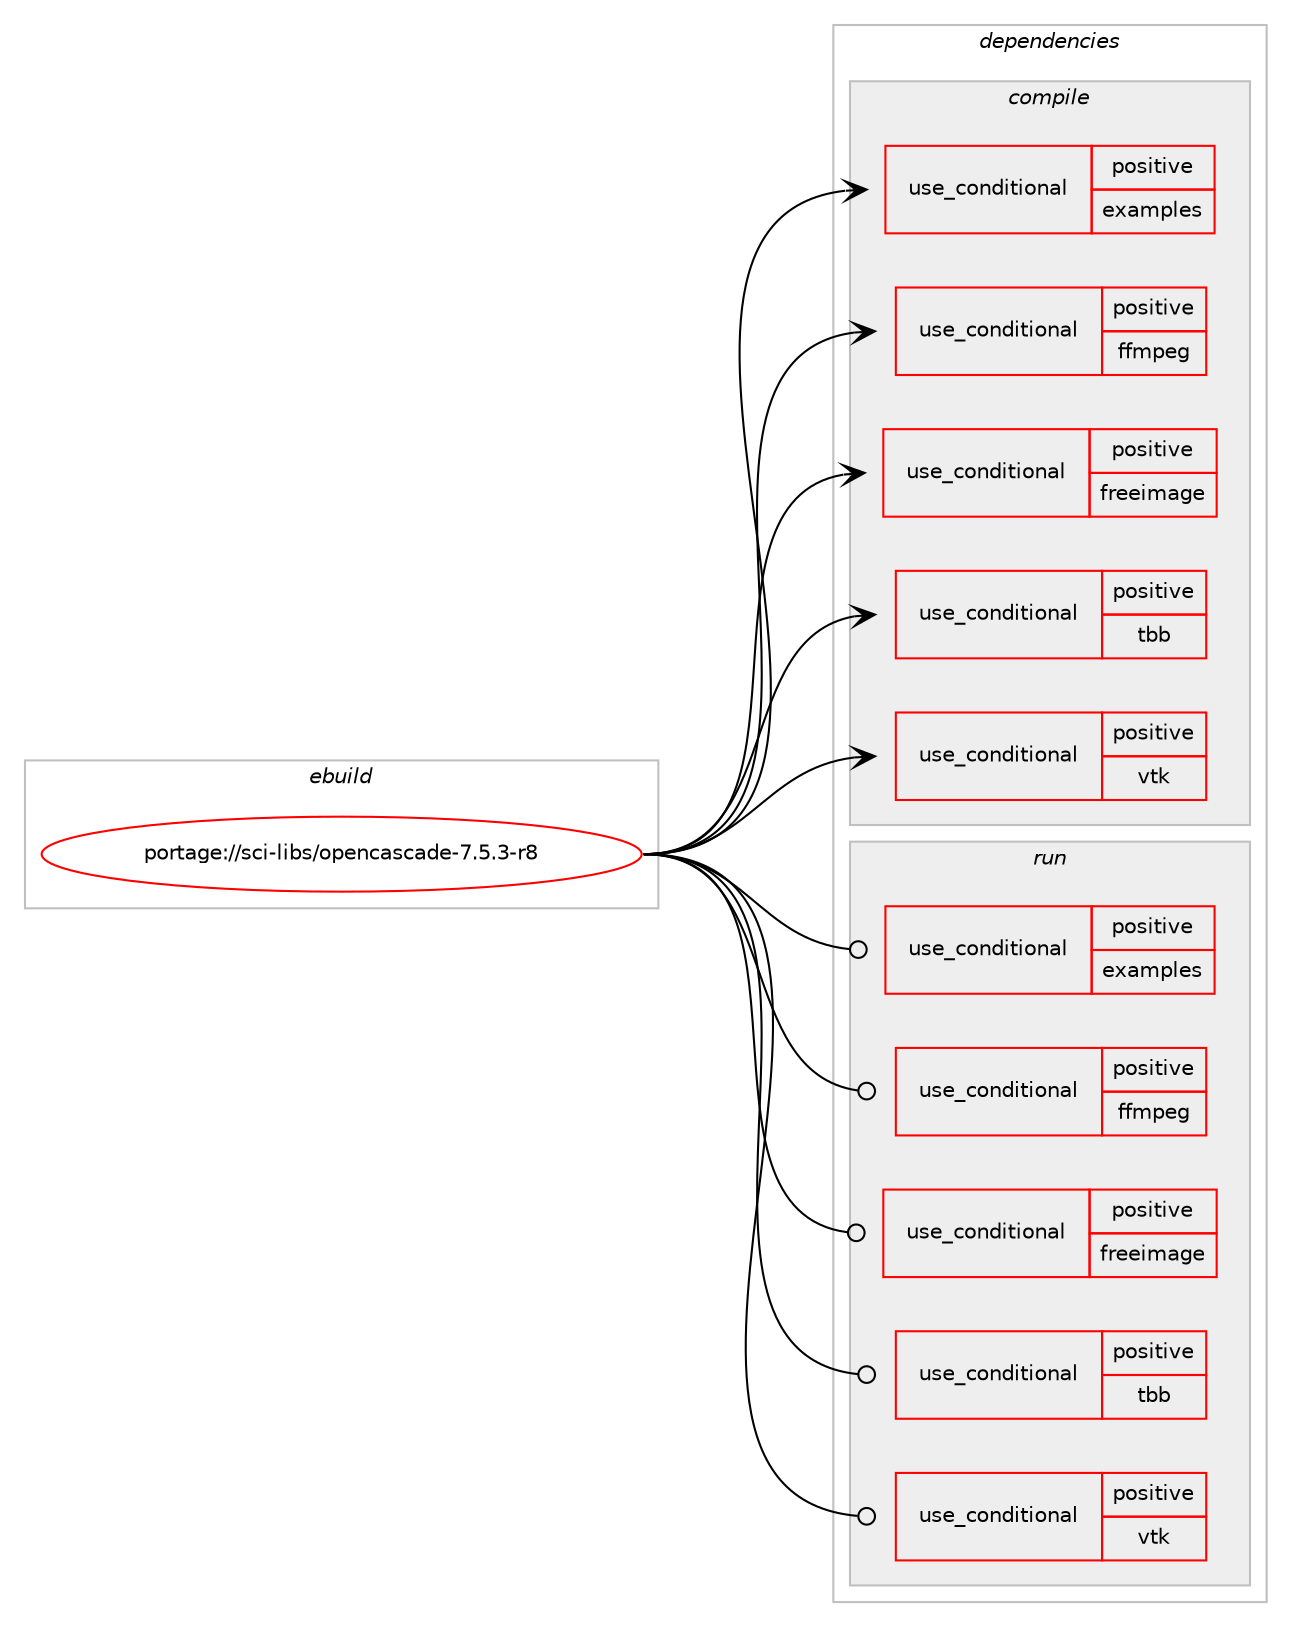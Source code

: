 digraph prolog {

# *************
# Graph options
# *************

newrank=true;
concentrate=true;
compound=true;
graph [rankdir=LR,fontname=Helvetica,fontsize=10,ranksep=1.5];#, ranksep=2.5, nodesep=0.2];
edge  [arrowhead=vee];
node  [fontname=Helvetica,fontsize=10];

# **********
# The ebuild
# **********

subgraph cluster_leftcol {
color=gray;
rank=same;
label=<<i>ebuild</i>>;
id [label="portage://sci-libs/opencascade-7.5.3-r8", color=red, width=4, href="../sci-libs/opencascade-7.5.3-r8.svg"];
}

# ****************
# The dependencies
# ****************

subgraph cluster_midcol {
color=gray;
label=<<i>dependencies</i>>;
subgraph cluster_compile {
fillcolor="#eeeeee";
style=filled;
label=<<i>compile</i>>;
subgraph cond2353 {
dependency3433 [label=<<TABLE BORDER="0" CELLBORDER="1" CELLSPACING="0" CELLPADDING="4"><TR><TD ROWSPAN="3" CELLPADDING="10">use_conditional</TD></TR><TR><TD>positive</TD></TR><TR><TD>examples</TD></TR></TABLE>>, shape=none, color=red];
# *** BEGIN UNKNOWN DEPENDENCY TYPE (TODO) ***
# dependency3433 -> package_dependency(portage://sci-libs/opencascade-7.5.3-r8,install,no,dev-qt,qtcore,none,[,,],[slot(5)],[])
# *** END UNKNOWN DEPENDENCY TYPE (TODO) ***

# *** BEGIN UNKNOWN DEPENDENCY TYPE (TODO) ***
# dependency3433 -> package_dependency(portage://sci-libs/opencascade-7.5.3-r8,install,no,dev-qt,qtgui,none,[,,],[slot(5)],[])
# *** END UNKNOWN DEPENDENCY TYPE (TODO) ***

# *** BEGIN UNKNOWN DEPENDENCY TYPE (TODO) ***
# dependency3433 -> package_dependency(portage://sci-libs/opencascade-7.5.3-r8,install,no,dev-qt,qtquickcontrols2,none,[,,],[slot(5)],[])
# *** END UNKNOWN DEPENDENCY TYPE (TODO) ***

# *** BEGIN UNKNOWN DEPENDENCY TYPE (TODO) ***
# dependency3433 -> package_dependency(portage://sci-libs/opencascade-7.5.3-r8,install,no,dev-qt,qtwidgets,none,[,,],[slot(5)],[])
# *** END UNKNOWN DEPENDENCY TYPE (TODO) ***

# *** BEGIN UNKNOWN DEPENDENCY TYPE (TODO) ***
# dependency3433 -> package_dependency(portage://sci-libs/opencascade-7.5.3-r8,install,no,dev-qt,qtxml,none,[,,],[slot(5)],[])
# *** END UNKNOWN DEPENDENCY TYPE (TODO) ***

}
id:e -> dependency3433:w [weight=20,style="solid",arrowhead="vee"];
subgraph cond2354 {
dependency3434 [label=<<TABLE BORDER="0" CELLBORDER="1" CELLSPACING="0" CELLPADDING="4"><TR><TD ROWSPAN="3" CELLPADDING="10">use_conditional</TD></TR><TR><TD>positive</TD></TR><TR><TD>ffmpeg</TD></TR></TABLE>>, shape=none, color=red];
# *** BEGIN UNKNOWN DEPENDENCY TYPE (TODO) ***
# dependency3434 -> package_dependency(portage://sci-libs/opencascade-7.5.3-r8,install,no,media-video,ffmpeg,none,[,,],any_same_slot,[])
# *** END UNKNOWN DEPENDENCY TYPE (TODO) ***

}
id:e -> dependency3434:w [weight=20,style="solid",arrowhead="vee"];
subgraph cond2355 {
dependency3435 [label=<<TABLE BORDER="0" CELLBORDER="1" CELLSPACING="0" CELLPADDING="4"><TR><TD ROWSPAN="3" CELLPADDING="10">use_conditional</TD></TR><TR><TD>positive</TD></TR><TR><TD>freeimage</TD></TR></TABLE>>, shape=none, color=red];
# *** BEGIN UNKNOWN DEPENDENCY TYPE (TODO) ***
# dependency3435 -> package_dependency(portage://sci-libs/opencascade-7.5.3-r8,install,no,media-libs,freeimage,none,[,,],[],[])
# *** END UNKNOWN DEPENDENCY TYPE (TODO) ***

}
id:e -> dependency3435:w [weight=20,style="solid",arrowhead="vee"];
subgraph cond2356 {
dependency3436 [label=<<TABLE BORDER="0" CELLBORDER="1" CELLSPACING="0" CELLPADDING="4"><TR><TD ROWSPAN="3" CELLPADDING="10">use_conditional</TD></TR><TR><TD>positive</TD></TR><TR><TD>tbb</TD></TR></TABLE>>, shape=none, color=red];
# *** BEGIN UNKNOWN DEPENDENCY TYPE (TODO) ***
# dependency3436 -> package_dependency(portage://sci-libs/opencascade-7.5.3-r8,install,no,dev-cpp,tbb,none,[,,],any_same_slot,[])
# *** END UNKNOWN DEPENDENCY TYPE (TODO) ***

}
id:e -> dependency3436:w [weight=20,style="solid",arrowhead="vee"];
subgraph cond2357 {
dependency3437 [label=<<TABLE BORDER="0" CELLBORDER="1" CELLSPACING="0" CELLPADDING="4"><TR><TD ROWSPAN="3" CELLPADDING="10">use_conditional</TD></TR><TR><TD>positive</TD></TR><TR><TD>vtk</TD></TR></TABLE>>, shape=none, color=red];
# *** BEGIN UNKNOWN DEPENDENCY TYPE (TODO) ***
# dependency3437 -> package_dependency(portage://sci-libs/opencascade-7.5.3-r8,install,no,sci-libs,vtk,none,[,,],any_same_slot,[use(enable(rendering),none)])
# *** END UNKNOWN DEPENDENCY TYPE (TODO) ***

}
id:e -> dependency3437:w [weight=20,style="solid",arrowhead="vee"];
# *** BEGIN UNKNOWN DEPENDENCY TYPE (TODO) ***
# id -> package_dependency(portage://sci-libs/opencascade-7.5.3-r8,install,no,dev-lang,tcl,none,[,,],any_same_slot,[])
# *** END UNKNOWN DEPENDENCY TYPE (TODO) ***

# *** BEGIN UNKNOWN DEPENDENCY TYPE (TODO) ***
# id -> package_dependency(portage://sci-libs/opencascade-7.5.3-r8,install,no,dev-lang,tk,none,[,,],any_same_slot,[])
# *** END UNKNOWN DEPENDENCY TYPE (TODO) ***

# *** BEGIN UNKNOWN DEPENDENCY TYPE (TODO) ***
# id -> package_dependency(portage://sci-libs/opencascade-7.5.3-r8,install,no,dev-tcltk,itcl,none,[,,],[],[])
# *** END UNKNOWN DEPENDENCY TYPE (TODO) ***

# *** BEGIN UNKNOWN DEPENDENCY TYPE (TODO) ***
# id -> package_dependency(portage://sci-libs/opencascade-7.5.3-r8,install,no,dev-tcltk,itk,none,[,,],[],[])
# *** END UNKNOWN DEPENDENCY TYPE (TODO) ***

# *** BEGIN UNKNOWN DEPENDENCY TYPE (TODO) ***
# id -> package_dependency(portage://sci-libs/opencascade-7.5.3-r8,install,no,dev-tcltk,tix,none,[,,],[],[])
# *** END UNKNOWN DEPENDENCY TYPE (TODO) ***

# *** BEGIN UNKNOWN DEPENDENCY TYPE (TODO) ***
# id -> package_dependency(portage://sci-libs/opencascade-7.5.3-r8,install,no,media-libs,fontconfig,none,[,,],[],[])
# *** END UNKNOWN DEPENDENCY TYPE (TODO) ***

# *** BEGIN UNKNOWN DEPENDENCY TYPE (TODO) ***
# id -> package_dependency(portage://sci-libs/opencascade-7.5.3-r8,install,no,media-libs,freetype,none,[,,],[slot(2)],[])
# *** END UNKNOWN DEPENDENCY TYPE (TODO) ***

# *** BEGIN UNKNOWN DEPENDENCY TYPE (TODO) ***
# id -> package_dependency(portage://sci-libs/opencascade-7.5.3-r8,install,no,media-libs,ftgl,none,[,,],[],[])
# *** END UNKNOWN DEPENDENCY TYPE (TODO) ***

# *** BEGIN UNKNOWN DEPENDENCY TYPE (TODO) ***
# id -> package_dependency(portage://sci-libs/opencascade-7.5.3-r8,install,no,virtual,glu,none,[,,],[],[])
# *** END UNKNOWN DEPENDENCY TYPE (TODO) ***

# *** BEGIN UNKNOWN DEPENDENCY TYPE (TODO) ***
# id -> package_dependency(portage://sci-libs/opencascade-7.5.3-r8,install,no,virtual,opengl,none,[,,],[],[])
# *** END UNKNOWN DEPENDENCY TYPE (TODO) ***

# *** BEGIN UNKNOWN DEPENDENCY TYPE (TODO) ***
# id -> package_dependency(portage://sci-libs/opencascade-7.5.3-r8,install,no,x11-libs,libXmu,none,[,,],[],[])
# *** END UNKNOWN DEPENDENCY TYPE (TODO) ***

# *** BEGIN UNKNOWN DEPENDENCY TYPE (TODO) ***
# id -> package_dependency(portage://sci-libs/opencascade-7.5.3-r8,install,weak,app-eselect,eselect-opencascade,none,[,,],[],[])
# *** END UNKNOWN DEPENDENCY TYPE (TODO) ***

}
subgraph cluster_compileandrun {
fillcolor="#eeeeee";
style=filled;
label=<<i>compile and run</i>>;
}
subgraph cluster_run {
fillcolor="#eeeeee";
style=filled;
label=<<i>run</i>>;
subgraph cond2358 {
dependency3438 [label=<<TABLE BORDER="0" CELLBORDER="1" CELLSPACING="0" CELLPADDING="4"><TR><TD ROWSPAN="3" CELLPADDING="10">use_conditional</TD></TR><TR><TD>positive</TD></TR><TR><TD>examples</TD></TR></TABLE>>, shape=none, color=red];
# *** BEGIN UNKNOWN DEPENDENCY TYPE (TODO) ***
# dependency3438 -> package_dependency(portage://sci-libs/opencascade-7.5.3-r8,run,no,dev-qt,qtcore,none,[,,],[slot(5)],[])
# *** END UNKNOWN DEPENDENCY TYPE (TODO) ***

# *** BEGIN UNKNOWN DEPENDENCY TYPE (TODO) ***
# dependency3438 -> package_dependency(portage://sci-libs/opencascade-7.5.3-r8,run,no,dev-qt,qtgui,none,[,,],[slot(5)],[])
# *** END UNKNOWN DEPENDENCY TYPE (TODO) ***

# *** BEGIN UNKNOWN DEPENDENCY TYPE (TODO) ***
# dependency3438 -> package_dependency(portage://sci-libs/opencascade-7.5.3-r8,run,no,dev-qt,qtquickcontrols2,none,[,,],[slot(5)],[])
# *** END UNKNOWN DEPENDENCY TYPE (TODO) ***

# *** BEGIN UNKNOWN DEPENDENCY TYPE (TODO) ***
# dependency3438 -> package_dependency(portage://sci-libs/opencascade-7.5.3-r8,run,no,dev-qt,qtwidgets,none,[,,],[slot(5)],[])
# *** END UNKNOWN DEPENDENCY TYPE (TODO) ***

# *** BEGIN UNKNOWN DEPENDENCY TYPE (TODO) ***
# dependency3438 -> package_dependency(portage://sci-libs/opencascade-7.5.3-r8,run,no,dev-qt,qtxml,none,[,,],[slot(5)],[])
# *** END UNKNOWN DEPENDENCY TYPE (TODO) ***

}
id:e -> dependency3438:w [weight=20,style="solid",arrowhead="odot"];
subgraph cond2359 {
dependency3439 [label=<<TABLE BORDER="0" CELLBORDER="1" CELLSPACING="0" CELLPADDING="4"><TR><TD ROWSPAN="3" CELLPADDING="10">use_conditional</TD></TR><TR><TD>positive</TD></TR><TR><TD>ffmpeg</TD></TR></TABLE>>, shape=none, color=red];
# *** BEGIN UNKNOWN DEPENDENCY TYPE (TODO) ***
# dependency3439 -> package_dependency(portage://sci-libs/opencascade-7.5.3-r8,run,no,media-video,ffmpeg,none,[,,],any_same_slot,[])
# *** END UNKNOWN DEPENDENCY TYPE (TODO) ***

}
id:e -> dependency3439:w [weight=20,style="solid",arrowhead="odot"];
subgraph cond2360 {
dependency3440 [label=<<TABLE BORDER="0" CELLBORDER="1" CELLSPACING="0" CELLPADDING="4"><TR><TD ROWSPAN="3" CELLPADDING="10">use_conditional</TD></TR><TR><TD>positive</TD></TR><TR><TD>freeimage</TD></TR></TABLE>>, shape=none, color=red];
# *** BEGIN UNKNOWN DEPENDENCY TYPE (TODO) ***
# dependency3440 -> package_dependency(portage://sci-libs/opencascade-7.5.3-r8,run,no,media-libs,freeimage,none,[,,],[],[])
# *** END UNKNOWN DEPENDENCY TYPE (TODO) ***

}
id:e -> dependency3440:w [weight=20,style="solid",arrowhead="odot"];
subgraph cond2361 {
dependency3441 [label=<<TABLE BORDER="0" CELLBORDER="1" CELLSPACING="0" CELLPADDING="4"><TR><TD ROWSPAN="3" CELLPADDING="10">use_conditional</TD></TR><TR><TD>positive</TD></TR><TR><TD>tbb</TD></TR></TABLE>>, shape=none, color=red];
# *** BEGIN UNKNOWN DEPENDENCY TYPE (TODO) ***
# dependency3441 -> package_dependency(portage://sci-libs/opencascade-7.5.3-r8,run,no,dev-cpp,tbb,none,[,,],any_same_slot,[])
# *** END UNKNOWN DEPENDENCY TYPE (TODO) ***

}
id:e -> dependency3441:w [weight=20,style="solid",arrowhead="odot"];
subgraph cond2362 {
dependency3442 [label=<<TABLE BORDER="0" CELLBORDER="1" CELLSPACING="0" CELLPADDING="4"><TR><TD ROWSPAN="3" CELLPADDING="10">use_conditional</TD></TR><TR><TD>positive</TD></TR><TR><TD>vtk</TD></TR></TABLE>>, shape=none, color=red];
# *** BEGIN UNKNOWN DEPENDENCY TYPE (TODO) ***
# dependency3442 -> package_dependency(portage://sci-libs/opencascade-7.5.3-r8,run,no,sci-libs,vtk,none,[,,],any_same_slot,[use(enable(rendering),none)])
# *** END UNKNOWN DEPENDENCY TYPE (TODO) ***

}
id:e -> dependency3442:w [weight=20,style="solid",arrowhead="odot"];
# *** BEGIN UNKNOWN DEPENDENCY TYPE (TODO) ***
# id -> package_dependency(portage://sci-libs/opencascade-7.5.3-r8,run,no,dev-lang,tcl,none,[,,],any_same_slot,[])
# *** END UNKNOWN DEPENDENCY TYPE (TODO) ***

# *** BEGIN UNKNOWN DEPENDENCY TYPE (TODO) ***
# id -> package_dependency(portage://sci-libs/opencascade-7.5.3-r8,run,no,dev-lang,tk,none,[,,],any_same_slot,[])
# *** END UNKNOWN DEPENDENCY TYPE (TODO) ***

# *** BEGIN UNKNOWN DEPENDENCY TYPE (TODO) ***
# id -> package_dependency(portage://sci-libs/opencascade-7.5.3-r8,run,no,dev-tcltk,itcl,none,[,,],[],[])
# *** END UNKNOWN DEPENDENCY TYPE (TODO) ***

# *** BEGIN UNKNOWN DEPENDENCY TYPE (TODO) ***
# id -> package_dependency(portage://sci-libs/opencascade-7.5.3-r8,run,no,dev-tcltk,itk,none,[,,],[],[])
# *** END UNKNOWN DEPENDENCY TYPE (TODO) ***

# *** BEGIN UNKNOWN DEPENDENCY TYPE (TODO) ***
# id -> package_dependency(portage://sci-libs/opencascade-7.5.3-r8,run,no,dev-tcltk,tix,none,[,,],[],[])
# *** END UNKNOWN DEPENDENCY TYPE (TODO) ***

# *** BEGIN UNKNOWN DEPENDENCY TYPE (TODO) ***
# id -> package_dependency(portage://sci-libs/opencascade-7.5.3-r8,run,no,media-libs,fontconfig,none,[,,],[],[])
# *** END UNKNOWN DEPENDENCY TYPE (TODO) ***

# *** BEGIN UNKNOWN DEPENDENCY TYPE (TODO) ***
# id -> package_dependency(portage://sci-libs/opencascade-7.5.3-r8,run,no,media-libs,freetype,none,[,,],[slot(2)],[])
# *** END UNKNOWN DEPENDENCY TYPE (TODO) ***

# *** BEGIN UNKNOWN DEPENDENCY TYPE (TODO) ***
# id -> package_dependency(portage://sci-libs/opencascade-7.5.3-r8,run,no,media-libs,ftgl,none,[,,],[],[])
# *** END UNKNOWN DEPENDENCY TYPE (TODO) ***

# *** BEGIN UNKNOWN DEPENDENCY TYPE (TODO) ***
# id -> package_dependency(portage://sci-libs/opencascade-7.5.3-r8,run,no,virtual,glu,none,[,,],[],[])
# *** END UNKNOWN DEPENDENCY TYPE (TODO) ***

# *** BEGIN UNKNOWN DEPENDENCY TYPE (TODO) ***
# id -> package_dependency(portage://sci-libs/opencascade-7.5.3-r8,run,no,virtual,opengl,none,[,,],[],[])
# *** END UNKNOWN DEPENDENCY TYPE (TODO) ***

# *** BEGIN UNKNOWN DEPENDENCY TYPE (TODO) ***
# id -> package_dependency(portage://sci-libs/opencascade-7.5.3-r8,run,no,x11-libs,libXmu,none,[,,],[],[])
# *** END UNKNOWN DEPENDENCY TYPE (TODO) ***

# *** BEGIN UNKNOWN DEPENDENCY TYPE (TODO) ***
# id -> package_dependency(portage://sci-libs/opencascade-7.5.3-r8,run,weak,app-eselect,eselect-opencascade,none,[,,],[],[])
# *** END UNKNOWN DEPENDENCY TYPE (TODO) ***

}
}

# **************
# The candidates
# **************

subgraph cluster_choices {
rank=same;
color=gray;
label=<<i>candidates</i>>;

}

}
